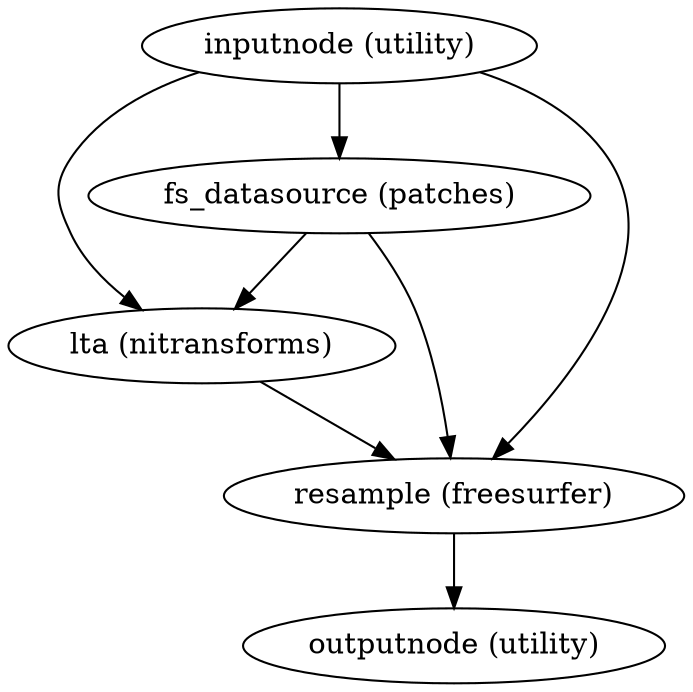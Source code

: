 strict digraph  {
"inputnode (utility)";
"fs_datasource (patches)";
"lta (nitransforms)";
"resample (freesurfer)";
"outputnode (utility)";
"inputnode (utility)" -> "fs_datasource (patches)";
"inputnode (utility)" -> "lta (nitransforms)";
"inputnode (utility)" -> "resample (freesurfer)";
"fs_datasource (patches)" -> "lta (nitransforms)";
"fs_datasource (patches)" -> "resample (freesurfer)";
"lta (nitransforms)" -> "resample (freesurfer)";
"resample (freesurfer)" -> "outputnode (utility)";
}
